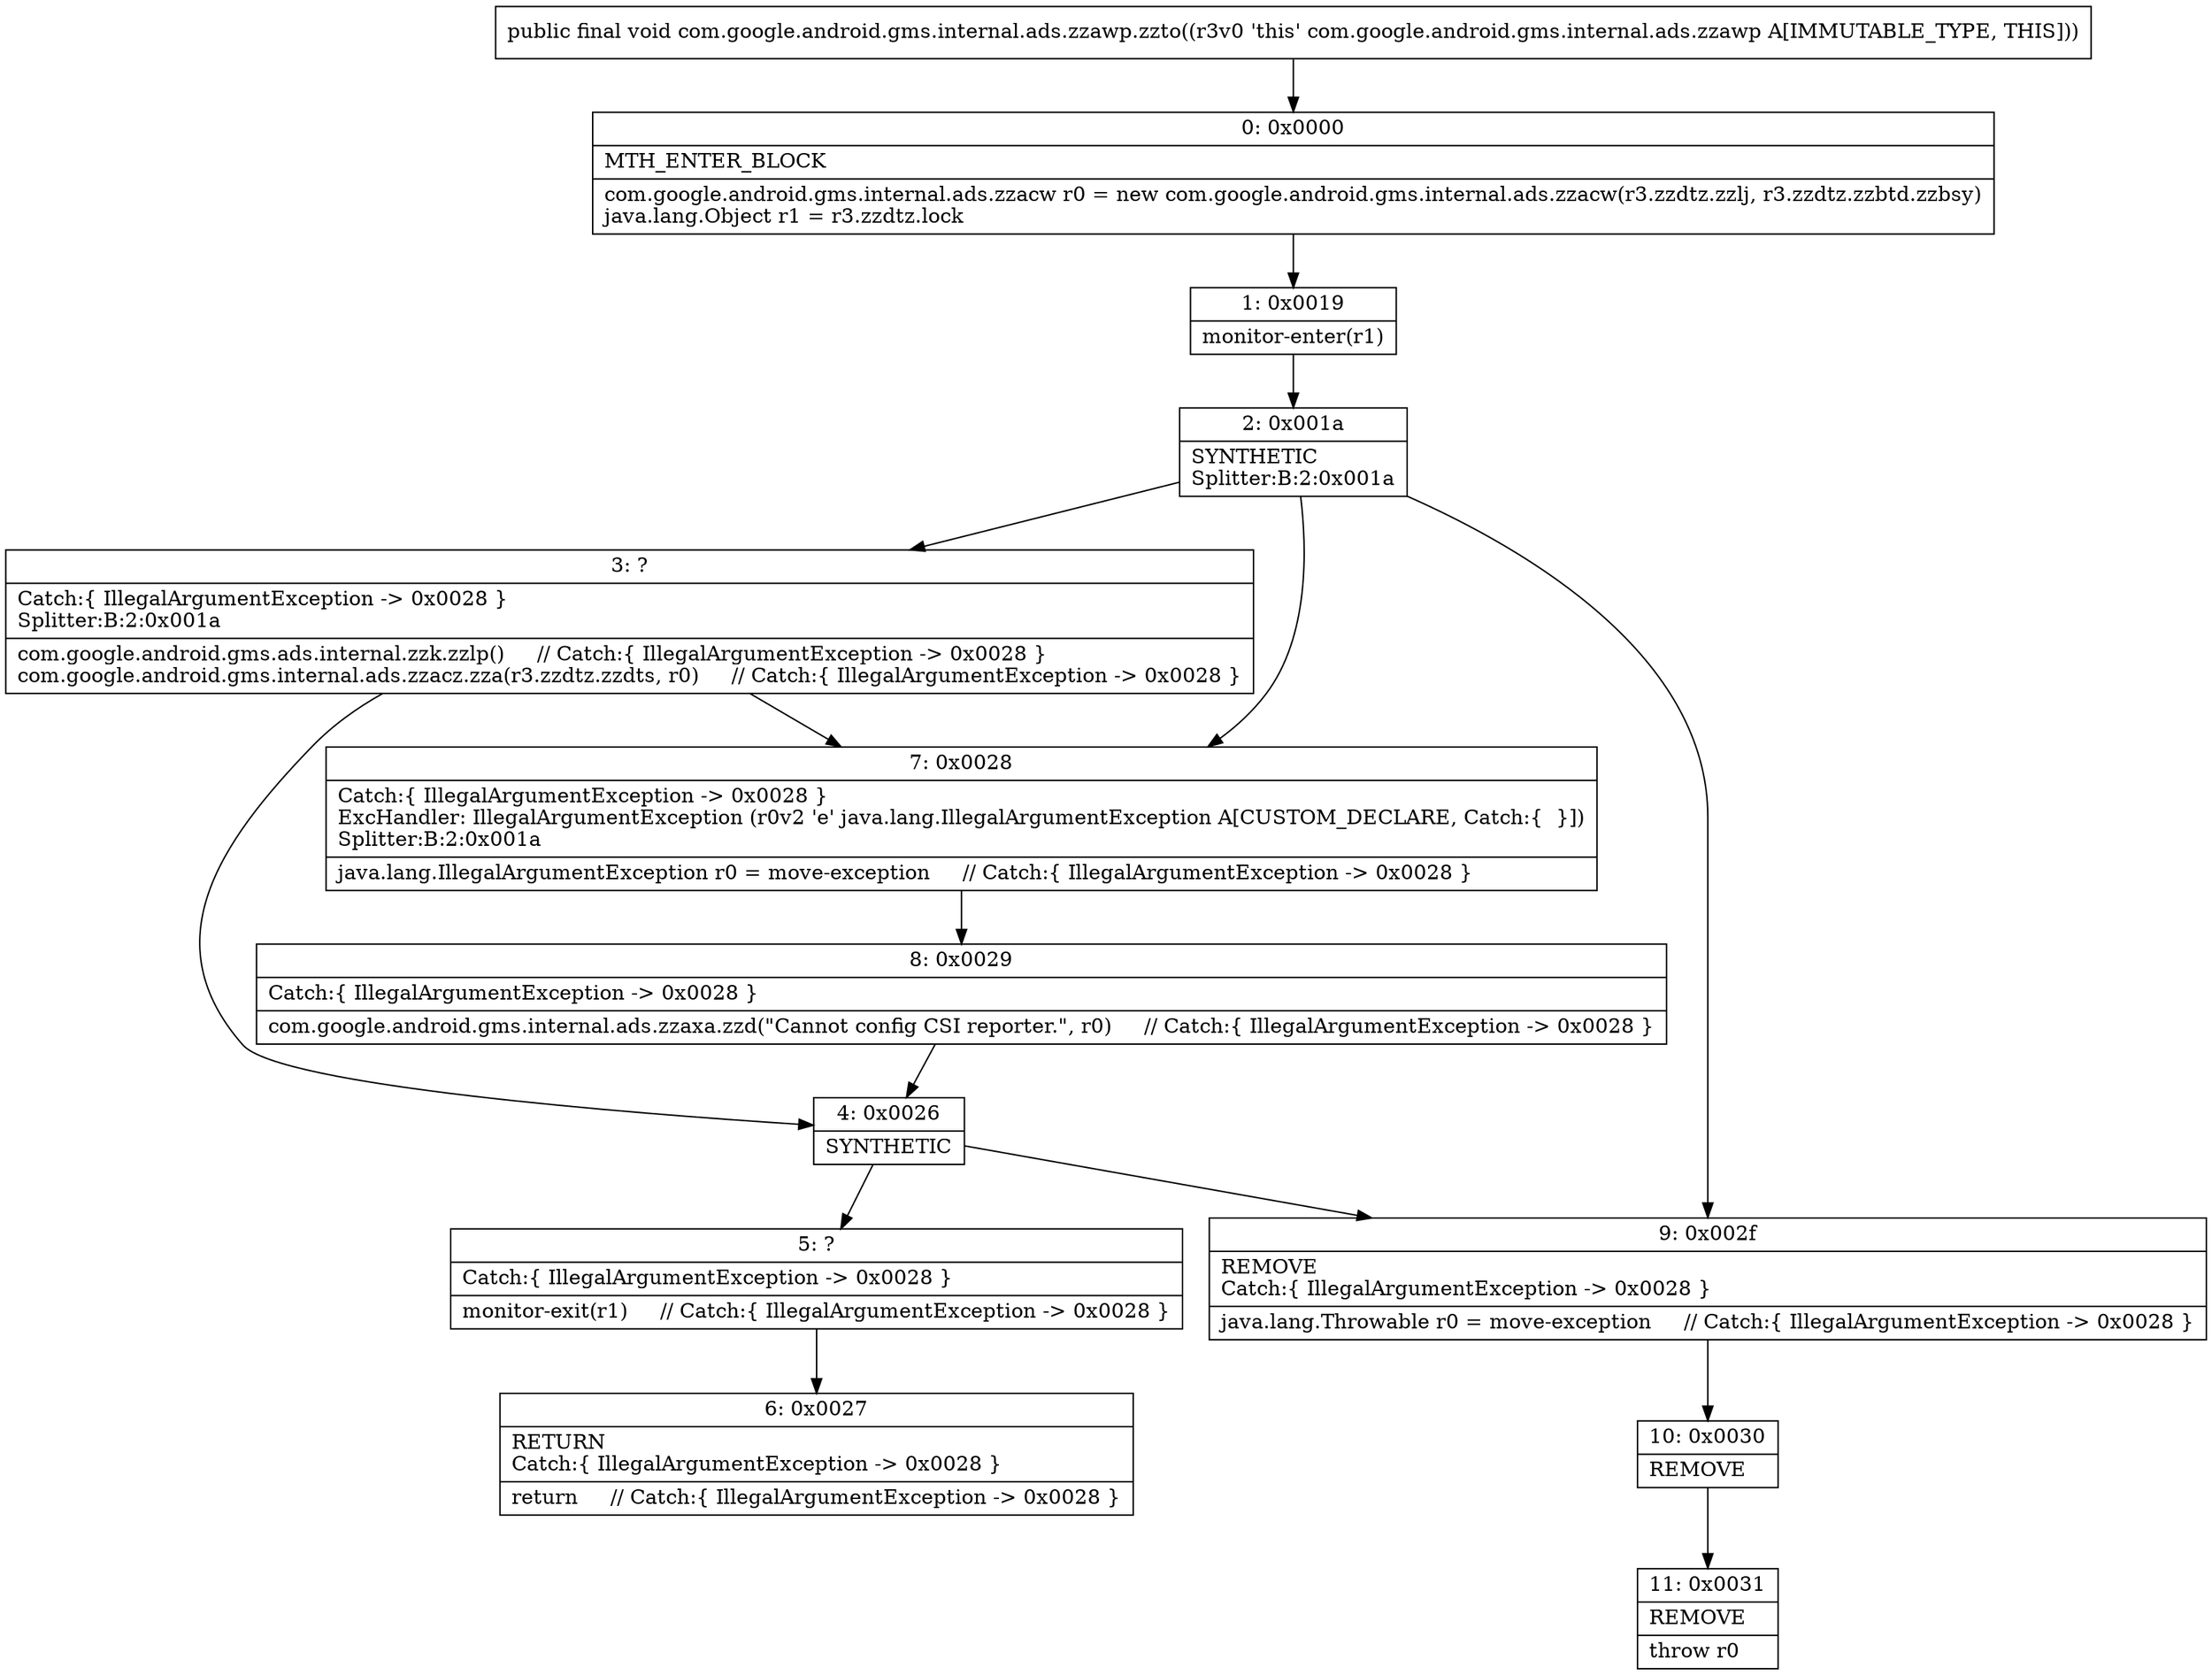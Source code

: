 digraph "CFG forcom.google.android.gms.internal.ads.zzawp.zzto()V" {
Node_0 [shape=record,label="{0\:\ 0x0000|MTH_ENTER_BLOCK\l|com.google.android.gms.internal.ads.zzacw r0 = new com.google.android.gms.internal.ads.zzacw(r3.zzdtz.zzlj, r3.zzdtz.zzbtd.zzbsy)\ljava.lang.Object r1 = r3.zzdtz.lock\l}"];
Node_1 [shape=record,label="{1\:\ 0x0019|monitor\-enter(r1)\l}"];
Node_2 [shape=record,label="{2\:\ 0x001a|SYNTHETIC\lSplitter:B:2:0x001a\l}"];
Node_3 [shape=record,label="{3\:\ ?|Catch:\{ IllegalArgumentException \-\> 0x0028 \}\lSplitter:B:2:0x001a\l|com.google.android.gms.ads.internal.zzk.zzlp()     \/\/ Catch:\{ IllegalArgumentException \-\> 0x0028 \}\lcom.google.android.gms.internal.ads.zzacz.zza(r3.zzdtz.zzdts, r0)     \/\/ Catch:\{ IllegalArgumentException \-\> 0x0028 \}\l}"];
Node_4 [shape=record,label="{4\:\ 0x0026|SYNTHETIC\l}"];
Node_5 [shape=record,label="{5\:\ ?|Catch:\{ IllegalArgumentException \-\> 0x0028 \}\l|monitor\-exit(r1)     \/\/ Catch:\{ IllegalArgumentException \-\> 0x0028 \}\l}"];
Node_6 [shape=record,label="{6\:\ 0x0027|RETURN\lCatch:\{ IllegalArgumentException \-\> 0x0028 \}\l|return     \/\/ Catch:\{ IllegalArgumentException \-\> 0x0028 \}\l}"];
Node_7 [shape=record,label="{7\:\ 0x0028|Catch:\{ IllegalArgumentException \-\> 0x0028 \}\lExcHandler: IllegalArgumentException (r0v2 'e' java.lang.IllegalArgumentException A[CUSTOM_DECLARE, Catch:\{  \}])\lSplitter:B:2:0x001a\l|java.lang.IllegalArgumentException r0 = move\-exception     \/\/ Catch:\{ IllegalArgumentException \-\> 0x0028 \}\l}"];
Node_8 [shape=record,label="{8\:\ 0x0029|Catch:\{ IllegalArgumentException \-\> 0x0028 \}\l|com.google.android.gms.internal.ads.zzaxa.zzd(\"Cannot config CSI reporter.\", r0)     \/\/ Catch:\{ IllegalArgumentException \-\> 0x0028 \}\l}"];
Node_9 [shape=record,label="{9\:\ 0x002f|REMOVE\lCatch:\{ IllegalArgumentException \-\> 0x0028 \}\l|java.lang.Throwable r0 = move\-exception     \/\/ Catch:\{ IllegalArgumentException \-\> 0x0028 \}\l}"];
Node_10 [shape=record,label="{10\:\ 0x0030|REMOVE\l}"];
Node_11 [shape=record,label="{11\:\ 0x0031|REMOVE\l|throw r0\l}"];
MethodNode[shape=record,label="{public final void com.google.android.gms.internal.ads.zzawp.zzto((r3v0 'this' com.google.android.gms.internal.ads.zzawp A[IMMUTABLE_TYPE, THIS])) }"];
MethodNode -> Node_0;
Node_0 -> Node_1;
Node_1 -> Node_2;
Node_2 -> Node_3;
Node_2 -> Node_7;
Node_2 -> Node_9;
Node_3 -> Node_4;
Node_3 -> Node_7;
Node_4 -> Node_5;
Node_4 -> Node_9;
Node_5 -> Node_6;
Node_7 -> Node_8;
Node_8 -> Node_4;
Node_9 -> Node_10;
Node_10 -> Node_11;
}

